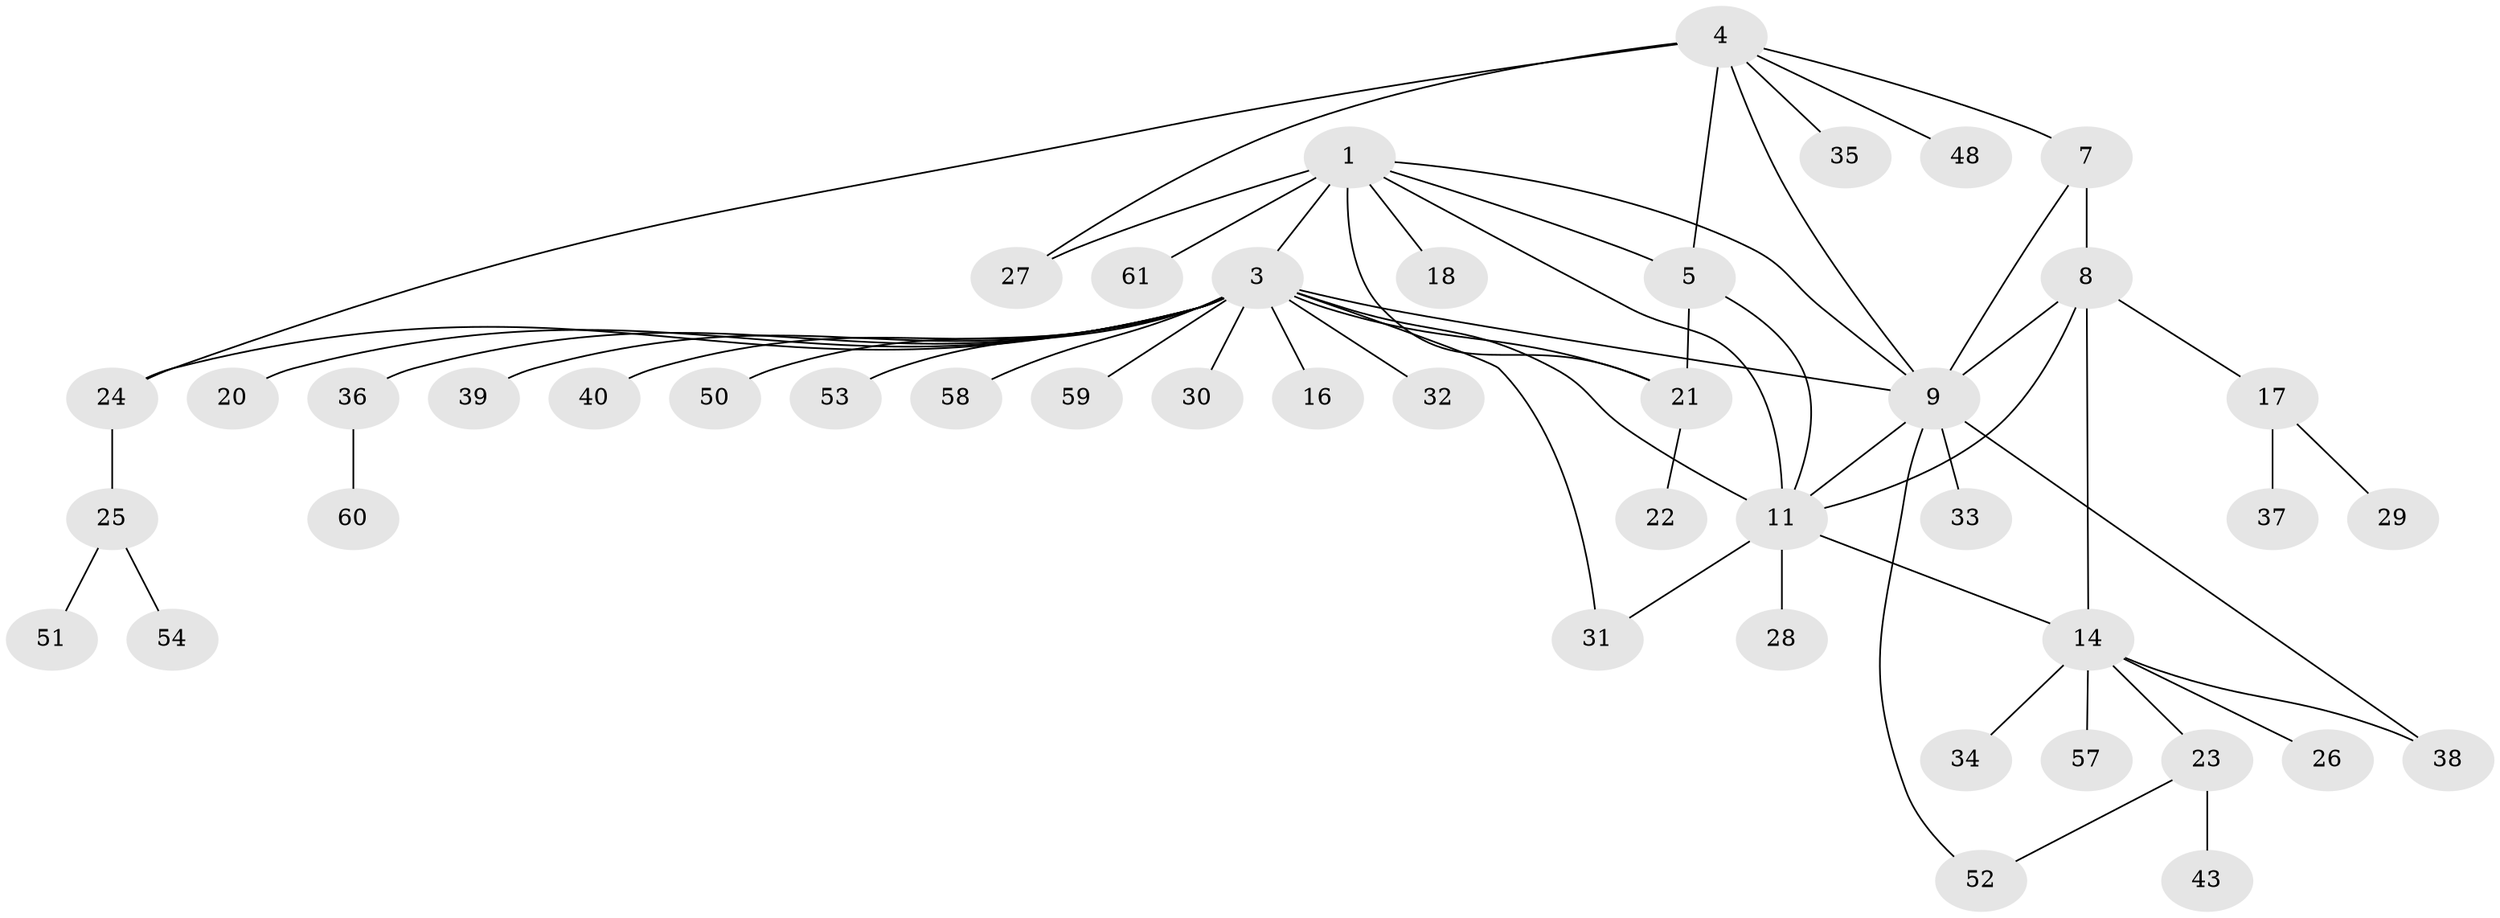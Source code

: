 // original degree distribution, {4: 0.1111111111111111, 7: 0.047619047619047616, 10: 0.015873015873015872, 8: 0.031746031746031744, 5: 0.015873015873015872, 2: 0.20634920634920634, 3: 0.07936507936507936, 11: 0.015873015873015872, 1: 0.47619047619047616}
// Generated by graph-tools (version 1.1) at 2025/42/03/06/25 10:42:15]
// undirected, 45 vertices, 60 edges
graph export_dot {
graph [start="1"]
  node [color=gray90,style=filled];
  1 [super="+2"];
  3 [super="+12"];
  4 [super="+6"];
  5;
  7 [super="+41"];
  8 [super="+15"];
  9 [super="+10"];
  11 [super="+13"];
  14 [super="+42"];
  16;
  17 [super="+19"];
  18 [super="+47"];
  20;
  21 [super="+46"];
  22 [super="+56"];
  23 [super="+63"];
  24;
  25 [super="+55"];
  26;
  27;
  28;
  29;
  30;
  31;
  32;
  33;
  34;
  35;
  36 [super="+45"];
  37;
  38;
  39 [super="+44"];
  40 [super="+49"];
  43;
  48 [super="+62"];
  50;
  51;
  52;
  53;
  54;
  57;
  58;
  59;
  60;
  61;
  1 -- 3 [weight=2];
  1 -- 5;
  1 -- 11;
  1 -- 18;
  1 -- 21;
  1 -- 9;
  1 -- 27;
  1 -- 61;
  3 -- 16;
  3 -- 32;
  3 -- 36;
  3 -- 40;
  3 -- 50;
  3 -- 59 [weight=2];
  3 -- 39;
  3 -- 11;
  3 -- 20;
  3 -- 53;
  3 -- 24;
  3 -- 58;
  3 -- 30;
  3 -- 31;
  3 -- 9;
  3 -- 21;
  4 -- 5 [weight=2];
  4 -- 7;
  4 -- 24;
  4 -- 27;
  4 -- 35;
  4 -- 48;
  4 -- 9;
  5 -- 21;
  5 -- 11;
  7 -- 8;
  7 -- 9;
  8 -- 9;
  8 -- 17;
  8 -- 11;
  8 -- 14;
  9 -- 33;
  9 -- 52;
  9 -- 38;
  9 -- 11;
  11 -- 28;
  11 -- 14;
  11 -- 31;
  14 -- 23;
  14 -- 26;
  14 -- 34;
  14 -- 38;
  14 -- 57;
  17 -- 37;
  17 -- 29;
  21 -- 22;
  23 -- 43;
  23 -- 52;
  24 -- 25;
  25 -- 51;
  25 -- 54;
  36 -- 60;
}
